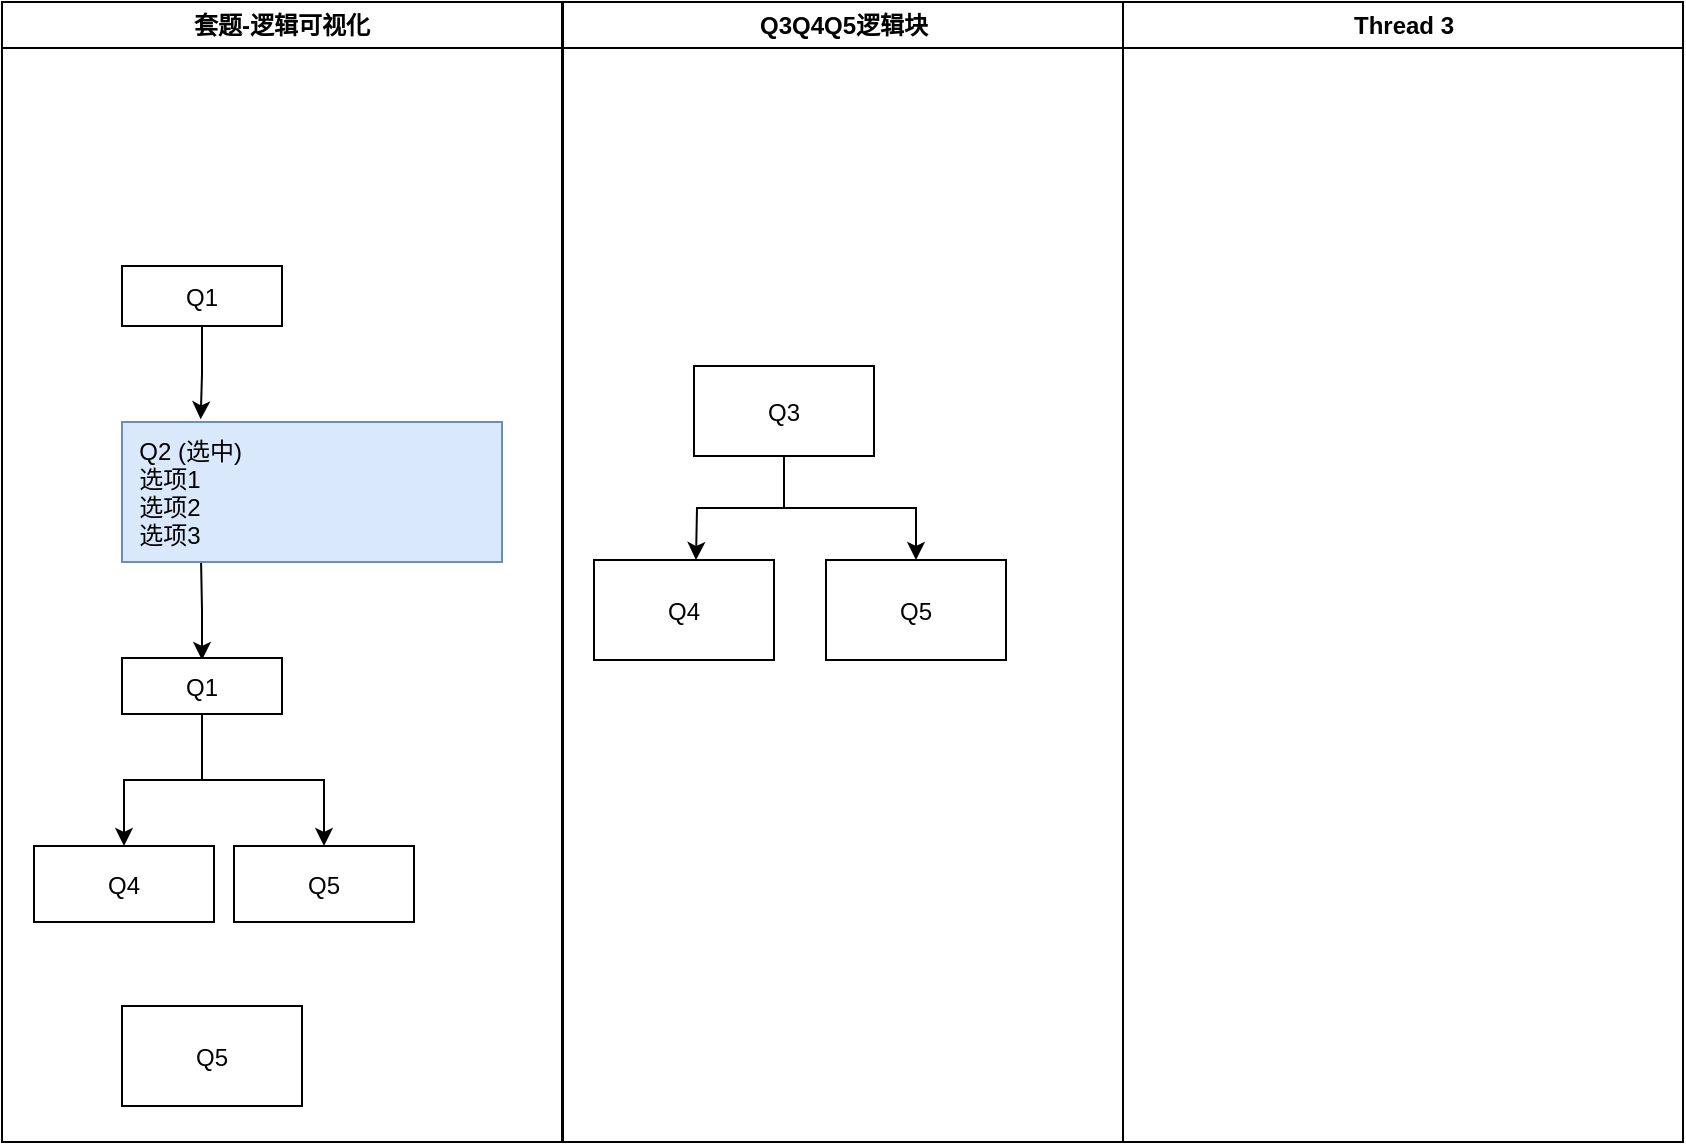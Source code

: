 <mxfile version="24.4.6" type="github">
  <diagram name="Page-1" id="e7e014a7-5840-1c2e-5031-d8a46d1fe8dd">
    <mxGraphModel dx="905" dy="567" grid="1" gridSize="10" guides="1" tooltips="1" connect="1" arrows="1" fold="1" page="1" pageScale="1" pageWidth="1169" pageHeight="826" background="none" math="0" shadow="0">
      <root>
        <mxCell id="0" />
        <mxCell id="1" parent="0" />
        <mxCell id="2" value="套题-逻辑可视化" style="swimlane;whiteSpace=wrap" parent="1" vertex="1">
          <mxGeometry x="164" y="128" width="280" height="570" as="geometry">
            <mxRectangle x="164" y="128" width="130" height="30" as="alternateBounds" />
          </mxGeometry>
        </mxCell>
        <mxCell id="7" value="Q1" style="" parent="2" vertex="1">
          <mxGeometry x="60" y="132" width="80" height="30" as="geometry" />
        </mxCell>
        <mxCell id="MSC8bMfVmx7t9PHExw0h-65" style="edgeStyle=orthogonalEdgeStyle;rounded=0;orthogonalLoop=1;jettySize=auto;html=1;exitX=0.25;exitY=1;exitDx=0;exitDy=0;entryX=0.6;entryY=-0.036;entryDx=0;entryDy=0;entryPerimeter=0;" edge="1" parent="2">
          <mxGeometry relative="1" as="geometry">
            <mxPoint x="100" y="328.992" as="targetPoint" />
            <mxPoint x="99.5" y="278" as="sourcePoint" />
          </mxGeometry>
        </mxCell>
        <mxCell id="8" value="    &#xa;  Q2 (选中)&#xa;  选项1&#xa;  选项2&#xa;  选项3&#xa;" style="align=left;fillColor=#dae8fc;strokeColor=#6c8ebf;" parent="2" vertex="1">
          <mxGeometry x="60" y="210" width="190" height="70" as="geometry" />
        </mxCell>
        <mxCell id="MSC8bMfVmx7t9PHExw0h-47" value="Q4" style="" vertex="1" parent="2">
          <mxGeometry x="16" y="422" width="90" height="38" as="geometry" />
        </mxCell>
        <mxCell id="MSC8bMfVmx7t9PHExw0h-51" value="Q5" style="" vertex="1" parent="2">
          <mxGeometry x="116" y="422" width="90" height="38" as="geometry" />
        </mxCell>
        <mxCell id="MSC8bMfVmx7t9PHExw0h-60" style="edgeStyle=orthogonalEdgeStyle;rounded=0;orthogonalLoop=1;jettySize=auto;html=1;entryX=0.207;entryY=-0.019;entryDx=0;entryDy=0;entryPerimeter=0;" edge="1" parent="2" source="7" target="8">
          <mxGeometry relative="1" as="geometry" />
        </mxCell>
        <mxCell id="MSC8bMfVmx7t9PHExw0h-63" style="edgeStyle=orthogonalEdgeStyle;rounded=0;orthogonalLoop=1;jettySize=auto;html=1;entryX=0.5;entryY=0;entryDx=0;entryDy=0;" edge="1" parent="2" source="MSC8bMfVmx7t9PHExw0h-62" target="MSC8bMfVmx7t9PHExw0h-47">
          <mxGeometry relative="1" as="geometry" />
        </mxCell>
        <mxCell id="MSC8bMfVmx7t9PHExw0h-64" style="edgeStyle=orthogonalEdgeStyle;rounded=0;orthogonalLoop=1;jettySize=auto;html=1;entryX=0.5;entryY=0;entryDx=0;entryDy=0;" edge="1" parent="2" source="MSC8bMfVmx7t9PHExw0h-62" target="MSC8bMfVmx7t9PHExw0h-51">
          <mxGeometry relative="1" as="geometry" />
        </mxCell>
        <mxCell id="MSC8bMfVmx7t9PHExw0h-62" value="Q1" style="" vertex="1" parent="2">
          <mxGeometry x="60" y="328" width="80" height="28" as="geometry" />
        </mxCell>
        <mxCell id="MSC8bMfVmx7t9PHExw0h-66" value="Q5" style="" vertex="1" parent="2">
          <mxGeometry x="60" y="502" width="90" height="50" as="geometry" />
        </mxCell>
        <mxCell id="3" value="Q3Q4Q5逻辑块" style="swimlane;whiteSpace=wrap" parent="1" vertex="1">
          <mxGeometry x="444.5" y="128" width="280" height="570" as="geometry">
            <mxRectangle x="444.5" y="128" width="120" height="30" as="alternateBounds" />
          </mxGeometry>
        </mxCell>
        <mxCell id="MSC8bMfVmx7t9PHExw0h-54" style="edgeStyle=orthogonalEdgeStyle;rounded=0;orthogonalLoop=1;jettySize=auto;html=1;entryX=0.5;entryY=0;entryDx=0;entryDy=0;" edge="1" parent="3" source="MSC8bMfVmx7t9PHExw0h-56">
          <mxGeometry relative="1" as="geometry">
            <mxPoint x="66.5" y="279" as="targetPoint" />
          </mxGeometry>
        </mxCell>
        <mxCell id="MSC8bMfVmx7t9PHExw0h-55" style="edgeStyle=orthogonalEdgeStyle;rounded=0;orthogonalLoop=1;jettySize=auto;html=1;entryX=0.5;entryY=0;entryDx=0;entryDy=0;" edge="1" parent="3" source="MSC8bMfVmx7t9PHExw0h-56" target="MSC8bMfVmx7t9PHExw0h-57">
          <mxGeometry relative="1" as="geometry" />
        </mxCell>
        <mxCell id="MSC8bMfVmx7t9PHExw0h-56" value="Q3" style="" vertex="1" parent="3">
          <mxGeometry x="65.5" y="182" width="90" height="45" as="geometry" />
        </mxCell>
        <mxCell id="MSC8bMfVmx7t9PHExw0h-57" value="Q5" style="" vertex="1" parent="3">
          <mxGeometry x="131.5" y="279" width="90" height="50" as="geometry" />
        </mxCell>
        <mxCell id="MSC8bMfVmx7t9PHExw0h-58" value="Q4" style="" vertex="1" parent="3">
          <mxGeometry x="15.5" y="279" width="90" height="50" as="geometry" />
        </mxCell>
        <mxCell id="4" value="Thread 3" style="swimlane;whiteSpace=wrap" parent="1" vertex="1">
          <mxGeometry x="724.5" y="128" width="280" height="570" as="geometry" />
        </mxCell>
      </root>
    </mxGraphModel>
  </diagram>
</mxfile>
